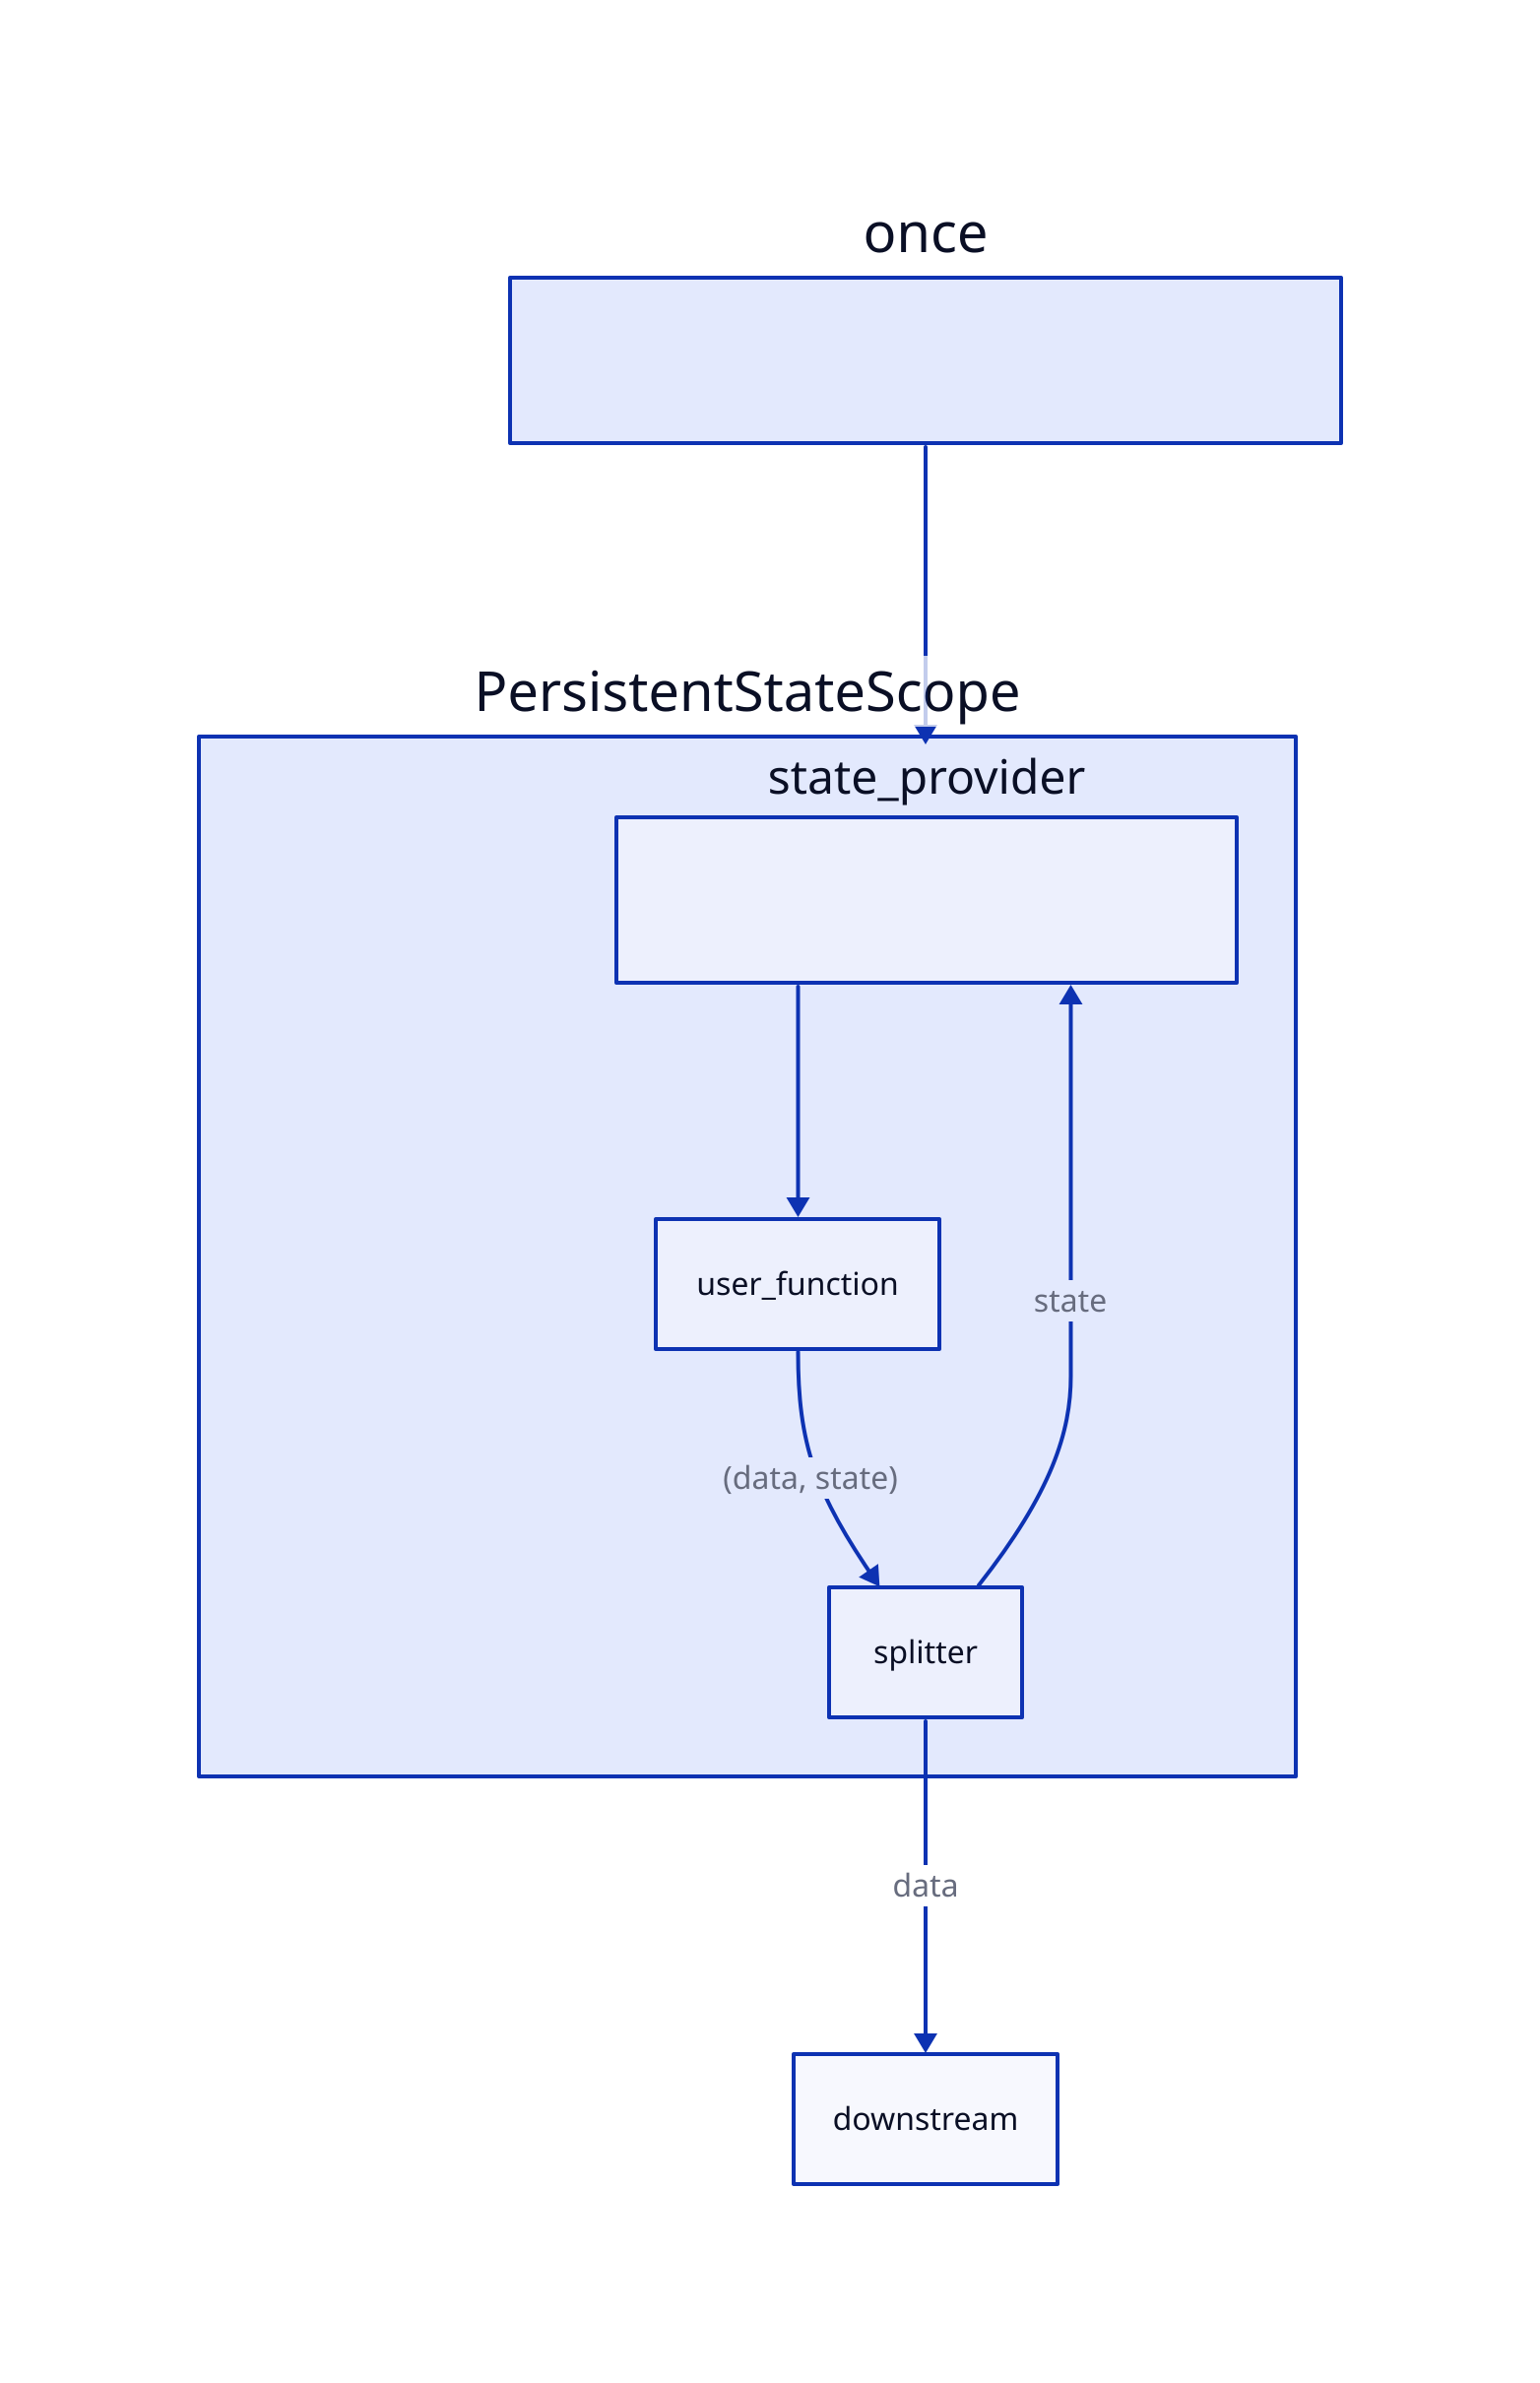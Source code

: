 
PersistentStateScope {
    text: |md Timestamps of type `StateEpoch`|

    state_provider {
        text: |md calls `load_state` and `save_state`|
    }
    splitter
    user_function
}

once {
    text: |md Closure which emits a value once to start the dataflow|
} 
once -> PersistentStateScope.state_provider
PersistentStateScope.state_provider -> PersistentStateScope.user_function
PersistentStateScope.user_function -> PersistentStateScope.splitter: (data, state)
PersistentStateScope.splitter -> PersistentStateScope.state_provider: state
PersistentStateScope.splitter -> downstream: data